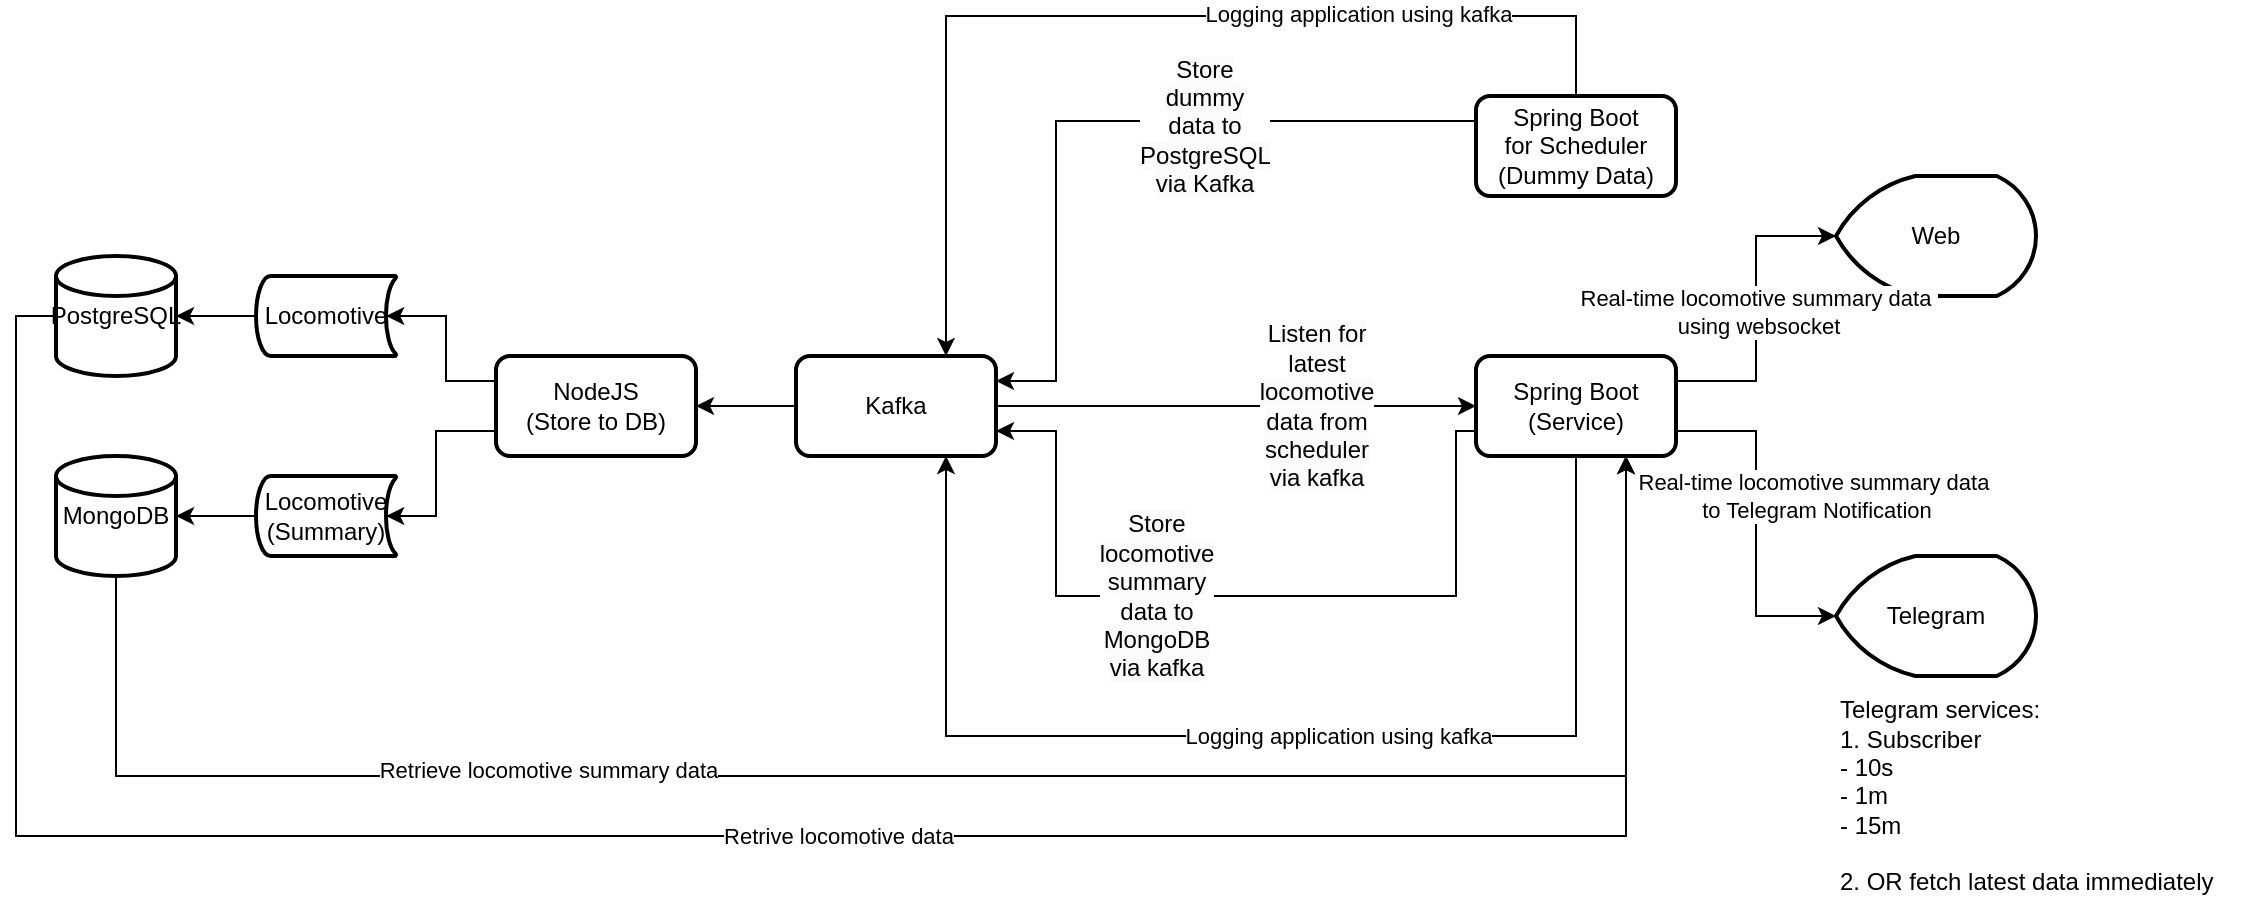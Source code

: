 <mxfile version="24.7.17">
  <diagram name="Page-1" id="HEH0be-vvaHjGvdlE3Nt">
    <mxGraphModel dx="2213" dy="2013" grid="1" gridSize="10" guides="1" tooltips="1" connect="1" arrows="1" fold="1" page="1" pageScale="1" pageWidth="850" pageHeight="1100" math="0" shadow="0">
      <root>
        <mxCell id="0" />
        <mxCell id="1" parent="0" />
        <mxCell id="it1YccBrq72vr2STVT6A-72" style="edgeStyle=orthogonalEdgeStyle;rounded=0;orthogonalLoop=1;jettySize=auto;html=1;exitX=0.5;exitY=1;exitDx=0;exitDy=0;exitPerimeter=0;entryX=0.75;entryY=1;entryDx=0;entryDy=0;" edge="1" parent="1" source="it1YccBrq72vr2STVT6A-2" target="it1YccBrq72vr2STVT6A-45">
          <mxGeometry relative="1" as="geometry">
            <Array as="points">
              <mxPoint x="50" y="360" />
              <mxPoint x="805" y="360" />
            </Array>
          </mxGeometry>
        </mxCell>
        <mxCell id="it1YccBrq72vr2STVT6A-73" value="Retrieve locomotive summary data" style="edgeLabel;html=1;align=center;verticalAlign=middle;resizable=0;points=[];" vertex="1" connectable="0" parent="it1YccBrq72vr2STVT6A-72">
          <mxGeometry x="-0.38" y="3" relative="1" as="geometry">
            <mxPoint x="1" as="offset" />
          </mxGeometry>
        </mxCell>
        <mxCell id="it1YccBrq72vr2STVT6A-2" value="MongoDB" style="strokeWidth=2;html=1;shape=mxgraph.flowchart.database;whiteSpace=wrap;" vertex="1" parent="1">
          <mxGeometry x="20" y="200" width="60" height="60" as="geometry" />
        </mxCell>
        <mxCell id="it1YccBrq72vr2STVT6A-70" style="edgeStyle=orthogonalEdgeStyle;rounded=0;orthogonalLoop=1;jettySize=auto;html=1;exitX=0;exitY=0.5;exitDx=0;exitDy=0;exitPerimeter=0;entryX=0.75;entryY=1;entryDx=0;entryDy=0;" edge="1" parent="1" source="it1YccBrq72vr2STVT6A-3" target="it1YccBrq72vr2STVT6A-45">
          <mxGeometry relative="1" as="geometry">
            <Array as="points">
              <mxPoint y="130" />
              <mxPoint y="390" />
              <mxPoint x="805" y="390" />
            </Array>
          </mxGeometry>
        </mxCell>
        <mxCell id="it1YccBrq72vr2STVT6A-71" value="Retrive locomotive data" style="edgeLabel;html=1;align=center;verticalAlign=middle;resizable=0;points=[];" vertex="1" connectable="0" parent="it1YccBrq72vr2STVT6A-70">
          <mxGeometry x="0.311" relative="1" as="geometry">
            <mxPoint x="-145" as="offset" />
          </mxGeometry>
        </mxCell>
        <mxCell id="it1YccBrq72vr2STVT6A-3" value="PostgreSQL" style="strokeWidth=2;html=1;shape=mxgraph.flowchart.database;whiteSpace=wrap;" vertex="1" parent="1">
          <mxGeometry x="20" y="100" width="60" height="60" as="geometry" />
        </mxCell>
        <mxCell id="it1YccBrq72vr2STVT6A-33" style="edgeStyle=orthogonalEdgeStyle;rounded=0;orthogonalLoop=1;jettySize=auto;html=1;exitX=0;exitY=0.25;exitDx=0;exitDy=0;entryX=1;entryY=0.25;entryDx=0;entryDy=0;" edge="1" parent="1" source="it1YccBrq72vr2STVT6A-4" target="it1YccBrq72vr2STVT6A-7">
          <mxGeometry relative="1" as="geometry">
            <Array as="points">
              <mxPoint x="520" y="33" />
              <mxPoint x="520" y="163" />
            </Array>
          </mxGeometry>
        </mxCell>
        <mxCell id="it1YccBrq72vr2STVT6A-34" value="&lt;span style=&quot;font-size: 12px; text-wrap: wrap; background-color: rgb(251, 251, 251);&quot;&gt;Store dummy data to PostgreSQL via Kafka&lt;/span&gt;" style="edgeLabel;html=1;align=center;verticalAlign=middle;resizable=0;points=[];" vertex="1" connectable="0" parent="it1YccBrq72vr2STVT6A-33">
          <mxGeometry x="-0.193" y="3" relative="1" as="geometry">
            <mxPoint x="13" y="-1" as="offset" />
          </mxGeometry>
        </mxCell>
        <mxCell id="it1YccBrq72vr2STVT6A-55" style="edgeStyle=orthogonalEdgeStyle;rounded=0;orthogonalLoop=1;jettySize=auto;html=1;exitX=0.5;exitY=0;exitDx=0;exitDy=0;entryX=0.75;entryY=0;entryDx=0;entryDy=0;" edge="1" parent="1" source="it1YccBrq72vr2STVT6A-4" target="it1YccBrq72vr2STVT6A-7">
          <mxGeometry relative="1" as="geometry">
            <Array as="points">
              <mxPoint x="780" y="-20" />
              <mxPoint x="465" y="-20" />
            </Array>
          </mxGeometry>
        </mxCell>
        <mxCell id="it1YccBrq72vr2STVT6A-56" value="&lt;span style=&quot;color: rgba(0, 0, 0, 0); font-family: monospace; font-size: 0px; text-align: start; background-color: rgb(251, 251, 251);&quot;&gt;%3CmxGraphModel%3E%3Croot%3E%3CmxCell%20id%3D%220%22%2F%3E%3CmxCell%20id%3D%221%22%20parent%3D%220%22%2F%3E%3CmxCell%20id%3D%222%22%20value%3D%22Logging%20application%20using%20kafka%22%20style%3D%22edgeLabel%3Bhtml%3D1%3Balign%3Dcenter%3BverticalAlign%3Dmiddle%3Bresizable%3D0%3Bpoints%3D%5B%5D%3B%22%20vertex%3D%221%22%20connectable%3D%220%22%20parent%3D%221%22%3E%3CmxGeometry%20x%3D%22660%22%20y%3D%22340%22%20as%3D%22geometry%22%2F%3E%3C%2FmxCell%3E%3C%2Froot%3E%3C%2FmxGraphModel%3E&lt;/span&gt;" style="edgeLabel;html=1;align=center;verticalAlign=middle;resizable=0;points=[];" vertex="1" connectable="0" parent="it1YccBrq72vr2STVT6A-55">
          <mxGeometry x="-0.3" y="-2" relative="1" as="geometry">
            <mxPoint as="offset" />
          </mxGeometry>
        </mxCell>
        <mxCell id="it1YccBrq72vr2STVT6A-57" value="Logging application using kafka" style="edgeLabel;html=1;align=center;verticalAlign=middle;resizable=0;points=[];" vertex="1" connectable="0" parent="it1YccBrq72vr2STVT6A-55">
          <mxGeometry x="-0.526" y="-1" relative="1" as="geometry">
            <mxPoint x="-25" as="offset" />
          </mxGeometry>
        </mxCell>
        <mxCell id="it1YccBrq72vr2STVT6A-4" value="Spring Boot&lt;div&gt;for Scheduler&lt;br&gt;(Dummy Data)&lt;/div&gt;" style="rounded=1;whiteSpace=wrap;html=1;absoluteArcSize=1;arcSize=14;strokeWidth=2;" vertex="1" parent="1">
          <mxGeometry x="730" y="20" width="100" height="50" as="geometry" />
        </mxCell>
        <mxCell id="it1YccBrq72vr2STVT6A-46" style="edgeStyle=orthogonalEdgeStyle;rounded=0;orthogonalLoop=1;jettySize=auto;html=1;exitX=0;exitY=0.5;exitDx=0;exitDy=0;entryX=1;entryY=0.5;entryDx=0;entryDy=0;" edge="1" parent="1" source="it1YccBrq72vr2STVT6A-7" target="it1YccBrq72vr2STVT6A-13">
          <mxGeometry relative="1" as="geometry" />
        </mxCell>
        <mxCell id="it1YccBrq72vr2STVT6A-49" style="edgeStyle=orthogonalEdgeStyle;rounded=0;orthogonalLoop=1;jettySize=auto;html=1;exitX=1;exitY=0.5;exitDx=0;exitDy=0;entryX=0;entryY=0.5;entryDx=0;entryDy=0;" edge="1" parent="1" source="it1YccBrq72vr2STVT6A-7" target="it1YccBrq72vr2STVT6A-45">
          <mxGeometry relative="1" as="geometry">
            <Array as="points">
              <mxPoint x="710" y="175" />
              <mxPoint x="710" y="175" />
            </Array>
          </mxGeometry>
        </mxCell>
        <mxCell id="it1YccBrq72vr2STVT6A-7" value="Kafka" style="rounded=1;whiteSpace=wrap;html=1;absoluteArcSize=1;arcSize=14;strokeWidth=2;" vertex="1" parent="1">
          <mxGeometry x="390" y="150" width="100" height="50" as="geometry" />
        </mxCell>
        <mxCell id="it1YccBrq72vr2STVT6A-10" value="Locomotive" style="strokeWidth=2;html=1;shape=mxgraph.flowchart.stored_data;whiteSpace=wrap;" vertex="1" parent="1">
          <mxGeometry x="120" y="110" width="70" height="40" as="geometry" />
        </mxCell>
        <mxCell id="it1YccBrq72vr2STVT6A-12" style="edgeStyle=orthogonalEdgeStyle;rounded=0;orthogonalLoop=1;jettySize=auto;html=1;exitX=0;exitY=0.5;exitDx=0;exitDy=0;exitPerimeter=0;entryX=1;entryY=0.5;entryDx=0;entryDy=0;entryPerimeter=0;" edge="1" parent="1" source="it1YccBrq72vr2STVT6A-10" target="it1YccBrq72vr2STVT6A-3">
          <mxGeometry relative="1" as="geometry" />
        </mxCell>
        <mxCell id="it1YccBrq72vr2STVT6A-13" value="NodeJS&lt;div&gt;(Store to DB)&lt;/div&gt;" style="rounded=1;whiteSpace=wrap;html=1;absoluteArcSize=1;arcSize=14;strokeWidth=2;" vertex="1" parent="1">
          <mxGeometry x="240" y="150" width="100" height="50" as="geometry" />
        </mxCell>
        <mxCell id="it1YccBrq72vr2STVT6A-19" value="Locomotive&lt;br&gt;(Summary)" style="strokeWidth=2;html=1;shape=mxgraph.flowchart.stored_data;whiteSpace=wrap;" vertex="1" parent="1">
          <mxGeometry x="120" y="210" width="70" height="40" as="geometry" />
        </mxCell>
        <mxCell id="it1YccBrq72vr2STVT6A-21" style="edgeStyle=orthogonalEdgeStyle;rounded=0;orthogonalLoop=1;jettySize=auto;html=1;exitX=0;exitY=0.5;exitDx=0;exitDy=0;exitPerimeter=0;entryX=1;entryY=0.5;entryDx=0;entryDy=0;entryPerimeter=0;" edge="1" parent="1" source="it1YccBrq72vr2STVT6A-19" target="it1YccBrq72vr2STVT6A-2">
          <mxGeometry relative="1" as="geometry">
            <mxPoint x="90" y="230" as="targetPoint" />
          </mxGeometry>
        </mxCell>
        <mxCell id="it1YccBrq72vr2STVT6A-41" style="edgeStyle=orthogonalEdgeStyle;rounded=0;orthogonalLoop=1;jettySize=auto;html=1;exitX=0;exitY=0.25;exitDx=0;exitDy=0;entryX=0.93;entryY=0.5;entryDx=0;entryDy=0;entryPerimeter=0;" edge="1" parent="1" source="it1YccBrq72vr2STVT6A-13" target="it1YccBrq72vr2STVT6A-10">
          <mxGeometry relative="1" as="geometry" />
        </mxCell>
        <mxCell id="it1YccBrq72vr2STVT6A-42" style="edgeStyle=orthogonalEdgeStyle;rounded=0;orthogonalLoop=1;jettySize=auto;html=1;exitX=0;exitY=0.75;exitDx=0;exitDy=0;entryX=0.93;entryY=0.5;entryDx=0;entryDy=0;entryPerimeter=0;" edge="1" parent="1" source="it1YccBrq72vr2STVT6A-13" target="it1YccBrq72vr2STVT6A-19">
          <mxGeometry relative="1" as="geometry">
            <Array as="points">
              <mxPoint x="210" y="188" />
              <mxPoint x="210" y="230" />
            </Array>
          </mxGeometry>
        </mxCell>
        <mxCell id="it1YccBrq72vr2STVT6A-50" style="edgeStyle=orthogonalEdgeStyle;rounded=0;orthogonalLoop=1;jettySize=auto;html=1;exitX=0;exitY=0.75;exitDx=0;exitDy=0;entryX=1;entryY=0.75;entryDx=0;entryDy=0;" edge="1" parent="1" source="it1YccBrq72vr2STVT6A-45" target="it1YccBrq72vr2STVT6A-7">
          <mxGeometry relative="1" as="geometry">
            <Array as="points">
              <mxPoint x="720" y="188" />
              <mxPoint x="720" y="270" />
              <mxPoint x="520" y="270" />
              <mxPoint x="520" y="188" />
            </Array>
          </mxGeometry>
        </mxCell>
        <mxCell id="it1YccBrq72vr2STVT6A-53" style="edgeStyle=orthogonalEdgeStyle;rounded=0;orthogonalLoop=1;jettySize=auto;html=1;exitX=0.5;exitY=1;exitDx=0;exitDy=0;entryX=0.75;entryY=1;entryDx=0;entryDy=0;" edge="1" parent="1" source="it1YccBrq72vr2STVT6A-45" target="it1YccBrq72vr2STVT6A-7">
          <mxGeometry relative="1" as="geometry">
            <Array as="points">
              <mxPoint x="780" y="340" />
              <mxPoint x="465" y="340" />
            </Array>
          </mxGeometry>
        </mxCell>
        <mxCell id="it1YccBrq72vr2STVT6A-54" value="Logging application using kafka" style="edgeLabel;html=1;align=center;verticalAlign=middle;resizable=0;points=[];" vertex="1" connectable="0" parent="it1YccBrq72vr2STVT6A-53">
          <mxGeometry x="-0.127" relative="1" as="geometry">
            <mxPoint as="offset" />
          </mxGeometry>
        </mxCell>
        <mxCell id="it1YccBrq72vr2STVT6A-45" value="Spring Boot&lt;br&gt;(Service)" style="rounded=1;whiteSpace=wrap;html=1;absoluteArcSize=1;arcSize=14;strokeWidth=2;" vertex="1" parent="1">
          <mxGeometry x="730" y="150" width="100" height="50" as="geometry" />
        </mxCell>
        <mxCell id="it1YccBrq72vr2STVT6A-48" value="&lt;span style=&quot;font-size: 12px; text-wrap: wrap; background-color: rgb(251, 251, 251);&quot;&gt;Listen for latest locomotive data from scheduler via kafka&lt;/span&gt;" style="edgeLabel;html=1;align=center;verticalAlign=middle;resizable=0;points=[];" vertex="1" connectable="0" parent="1">
          <mxGeometry x="650" y="175" as="geometry" />
        </mxCell>
        <mxCell id="it1YccBrq72vr2STVT6A-51" value="&lt;span style=&quot;font-size: 12px; text-wrap: wrap; background-color: rgb(251, 251, 251);&quot;&gt;Store locomotiv&lt;/span&gt;&lt;span style=&quot;background-color: rgb(251, 251, 251); font-size: 12px; text-wrap: wrap;&quot;&gt;e summary data to MongoDB via kafka&lt;/span&gt;" style="edgeLabel;html=1;align=center;verticalAlign=middle;resizable=0;points=[];" vertex="1" connectable="0" parent="1">
          <mxGeometry x="570" y="270" as="geometry" />
        </mxCell>
        <mxCell id="it1YccBrq72vr2STVT6A-58" value="Telegram" style="strokeWidth=2;html=1;shape=mxgraph.flowchart.display;whiteSpace=wrap;" vertex="1" parent="1">
          <mxGeometry x="910" y="250" width="100" height="60" as="geometry" />
        </mxCell>
        <mxCell id="it1YccBrq72vr2STVT6A-59" value="Web" style="strokeWidth=2;html=1;shape=mxgraph.flowchart.display;whiteSpace=wrap;" vertex="1" parent="1">
          <mxGeometry x="910" y="60" width="100" height="60" as="geometry" />
        </mxCell>
        <mxCell id="it1YccBrq72vr2STVT6A-60" style="edgeStyle=orthogonalEdgeStyle;rounded=0;orthogonalLoop=1;jettySize=auto;html=1;exitX=1;exitY=0.25;exitDx=0;exitDy=0;entryX=0;entryY=0.5;entryDx=0;entryDy=0;entryPerimeter=0;" edge="1" parent="1" source="it1YccBrq72vr2STVT6A-45" target="it1YccBrq72vr2STVT6A-59">
          <mxGeometry relative="1" as="geometry" />
        </mxCell>
        <mxCell id="it1YccBrq72vr2STVT6A-62" value="Real-time locomotive summary data&amp;nbsp;&lt;div&gt;using websocket&lt;/div&gt;" style="edgeLabel;html=1;align=center;verticalAlign=middle;resizable=0;points=[];" vertex="1" connectable="0" parent="it1YccBrq72vr2STVT6A-60">
          <mxGeometry x="-0.018" y="-1" relative="1" as="geometry">
            <mxPoint as="offset" />
          </mxGeometry>
        </mxCell>
        <mxCell id="it1YccBrq72vr2STVT6A-61" style="edgeStyle=orthogonalEdgeStyle;rounded=0;orthogonalLoop=1;jettySize=auto;html=1;exitX=1;exitY=0.75;exitDx=0;exitDy=0;entryX=0;entryY=0.5;entryDx=0;entryDy=0;entryPerimeter=0;" edge="1" parent="1" source="it1YccBrq72vr2STVT6A-45" target="it1YccBrq72vr2STVT6A-58">
          <mxGeometry relative="1" as="geometry" />
        </mxCell>
        <mxCell id="it1YccBrq72vr2STVT6A-63" value="Real-time locomotive summary data&amp;nbsp;&lt;div&gt;to Telegram Notification&lt;/div&gt;" style="edgeLabel;html=1;align=center;verticalAlign=middle;resizable=0;points=[];" vertex="1" connectable="0" parent="1">
          <mxGeometry x="900" y="220.0" as="geometry" />
        </mxCell>
        <mxCell id="it1YccBrq72vr2STVT6A-64" value="&lt;div&gt;Telegram services:&lt;/div&gt;1. Subscriber&lt;div&gt;- 10s&lt;br&gt;&lt;/div&gt;&lt;div&gt;- 1m&lt;/div&gt;&lt;div&gt;- 15m&lt;/div&gt;&lt;div&gt;&lt;br&gt;&lt;/div&gt;&lt;div&gt;2. OR fetch latest data immediately&lt;/div&gt;" style="text;html=1;align=left;verticalAlign=middle;resizable=0;points=[];autosize=1;strokeColor=none;fillColor=none;" vertex="1" parent="1">
          <mxGeometry x="910" y="315" width="210" height="110" as="geometry" />
        </mxCell>
      </root>
    </mxGraphModel>
  </diagram>
</mxfile>
